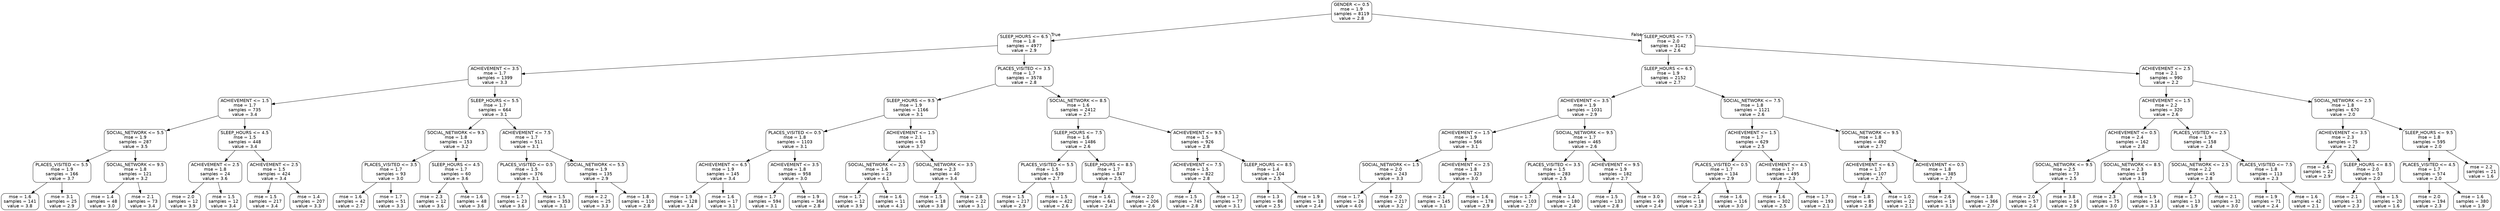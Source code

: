 digraph Tree {
node [shape=box, style="rounded", color="black", fontname=helvetica] ;
edge [fontname=helvetica] ;
0 [label="GENDER <= 0.5\nmse = 1.9\nsamples = 8119\nvalue = 2.8"] ;
1 [label="SLEEP_HOURS <= 6.5\nmse = 1.8\nsamples = 4977\nvalue = 2.9"] ;
0 -> 1 [labeldistance=2.5, labelangle=45, headlabel="True"] ;
2 [label="ACHIEVEMENT <= 3.5\nmse = 1.7\nsamples = 1399\nvalue = 3.3"] ;
1 -> 2 ;
3 [label="ACHIEVEMENT <= 1.5\nmse = 1.7\nsamples = 735\nvalue = 3.4"] ;
2 -> 3 ;
4 [label="SOCIAL_NETWORK <= 5.5\nmse = 1.9\nsamples = 287\nvalue = 3.5"] ;
3 -> 4 ;
5 [label="PLACES_VISITED <= 5.5\nmse = 1.9\nsamples = 166\nvalue = 3.7"] ;
4 -> 5 ;
6 [label="mse = 1.6\nsamples = 141\nvalue = 3.8"] ;
5 -> 6 ;
7 [label="mse = 3.1\nsamples = 25\nvalue = 2.9"] ;
5 -> 7 ;
8 [label="SOCIAL_NETWORK <= 9.5\nmse = 1.8\nsamples = 121\nvalue = 3.2"] ;
4 -> 8 ;
9 [label="mse = 1.4\nsamples = 48\nvalue = 3.0"] ;
8 -> 9 ;
10 [label="mse = 2.1\nsamples = 73\nvalue = 3.4"] ;
8 -> 10 ;
11 [label="SLEEP_HOURS <= 4.5\nmse = 1.5\nsamples = 448\nvalue = 3.4"] ;
3 -> 11 ;
12 [label="ACHIEVEMENT <= 2.5\nmse = 1.8\nsamples = 24\nvalue = 3.6"] ;
11 -> 12 ;
13 [label="mse = 2.0\nsamples = 12\nvalue = 3.9"] ;
12 -> 13 ;
14 [label="mse = 1.5\nsamples = 12\nvalue = 3.4"] ;
12 -> 14 ;
15 [label="ACHIEVEMENT <= 2.5\nmse = 1.5\nsamples = 424\nvalue = 3.4"] ;
11 -> 15 ;
16 [label="mse = 1.5\nsamples = 217\nvalue = 3.4"] ;
15 -> 16 ;
17 [label="mse = 1.4\nsamples = 207\nvalue = 3.3"] ;
15 -> 17 ;
18 [label="SLEEP_HOURS <= 5.5\nmse = 1.7\nsamples = 664\nvalue = 3.1"] ;
2 -> 18 ;
19 [label="SOCIAL_NETWORK <= 9.5\nmse = 1.8\nsamples = 153\nvalue = 3.2"] ;
18 -> 19 ;
20 [label="PLACES_VISITED <= 3.5\nmse = 1.7\nsamples = 93\nvalue = 3.0"] ;
19 -> 20 ;
21 [label="mse = 1.6\nsamples = 42\nvalue = 2.7"] ;
20 -> 21 ;
22 [label="mse = 1.7\nsamples = 51\nvalue = 3.3"] ;
20 -> 22 ;
23 [label="SLEEP_HOURS <= 4.5\nmse = 1.7\nsamples = 60\nvalue = 3.6"] ;
19 -> 23 ;
24 [label="mse = 2.3\nsamples = 12\nvalue = 3.6"] ;
23 -> 24 ;
25 [label="mse = 1.6\nsamples = 48\nvalue = 3.6"] ;
23 -> 25 ;
26 [label="ACHIEVEMENT <= 7.5\nmse = 1.7\nsamples = 511\nvalue = 3.1"] ;
18 -> 26 ;
27 [label="PLACES_VISITED <= 0.5\nmse = 1.5\nsamples = 376\nvalue = 3.1"] ;
26 -> 27 ;
28 [label="mse = 1.7\nsamples = 23\nvalue = 3.6"] ;
27 -> 28 ;
29 [label="mse = 1.5\nsamples = 353\nvalue = 3.1"] ;
27 -> 29 ;
30 [label="SOCIAL_NETWORK <= 5.5\nmse = 1.9\nsamples = 135\nvalue = 2.9"] ;
26 -> 30 ;
31 [label="mse = 2.2\nsamples = 25\nvalue = 3.3"] ;
30 -> 31 ;
32 [label="mse = 1.8\nsamples = 110\nvalue = 2.8"] ;
30 -> 32 ;
33 [label="PLACES_VISITED <= 3.5\nmse = 1.7\nsamples = 3578\nvalue = 2.8"] ;
1 -> 33 ;
34 [label="SLEEP_HOURS <= 9.5\nmse = 1.9\nsamples = 1166\nvalue = 3.1"] ;
33 -> 34 ;
35 [label="PLACES_VISITED <= 0.5\nmse = 1.8\nsamples = 1103\nvalue = 3.1"] ;
34 -> 35 ;
36 [label="ACHIEVEMENT <= 6.5\nmse = 1.9\nsamples = 145\nvalue = 3.4"] ;
35 -> 36 ;
37 [label="mse = 1.9\nsamples = 128\nvalue = 3.4"] ;
36 -> 37 ;
38 [label="mse = 1.6\nsamples = 17\nvalue = 3.1"] ;
36 -> 38 ;
39 [label="ACHIEVEMENT <= 3.5\nmse = 1.8\nsamples = 958\nvalue = 3.0"] ;
35 -> 39 ;
40 [label="mse = 1.7\nsamples = 594\nvalue = 3.1"] ;
39 -> 40 ;
41 [label="mse = 1.9\nsamples = 364\nvalue = 2.8"] ;
39 -> 41 ;
42 [label="ACHIEVEMENT <= 1.5\nmse = 2.1\nsamples = 63\nvalue = 3.7"] ;
34 -> 42 ;
43 [label="SOCIAL_NETWORK <= 2.5\nmse = 1.6\nsamples = 23\nvalue = 4.1"] ;
42 -> 43 ;
44 [label="mse = 1.7\nsamples = 12\nvalue = 3.9"] ;
43 -> 44 ;
45 [label="mse = 1.6\nsamples = 11\nvalue = 4.3"] ;
43 -> 45 ;
46 [label="SOCIAL_NETWORK <= 3.5\nmse = 2.3\nsamples = 40\nvalue = 3.4"] ;
42 -> 46 ;
47 [label="mse = 1.5\nsamples = 18\nvalue = 3.8"] ;
46 -> 47 ;
48 [label="mse = 2.8\nsamples = 22\nvalue = 3.1"] ;
46 -> 48 ;
49 [label="SOCIAL_NETWORK <= 8.5\nmse = 1.6\nsamples = 2412\nvalue = 2.7"] ;
33 -> 49 ;
50 [label="SLEEP_HOURS <= 7.5\nmse = 1.6\nsamples = 1486\nvalue = 2.6"] ;
49 -> 50 ;
51 [label="PLACES_VISITED <= 5.5\nmse = 1.5\nsamples = 639\nvalue = 2.7"] ;
50 -> 51 ;
52 [label="mse = 1.5\nsamples = 217\nvalue = 2.9"] ;
51 -> 52 ;
53 [label="mse = 1.5\nsamples = 422\nvalue = 2.6"] ;
51 -> 53 ;
54 [label="SLEEP_HOURS <= 8.5\nmse = 1.7\nsamples = 847\nvalue = 2.5"] ;
50 -> 54 ;
55 [label="mse = 1.6\nsamples = 641\nvalue = 2.4"] ;
54 -> 55 ;
56 [label="mse = 2.0\nsamples = 206\nvalue = 2.6"] ;
54 -> 56 ;
57 [label="ACHIEVEMENT <= 9.5\nmse = 1.5\nsamples = 926\nvalue = 2.8"] ;
49 -> 57 ;
58 [label="ACHIEVEMENT <= 7.5\nmse = 1.5\nsamples = 822\nvalue = 2.8"] ;
57 -> 58 ;
59 [label="mse = 1.5\nsamples = 745\nvalue = 2.8"] ;
58 -> 59 ;
60 [label="mse = 1.2\nsamples = 77\nvalue = 3.1"] ;
58 -> 60 ;
61 [label="SLEEP_HOURS <= 8.5\nmse = 1.4\nsamples = 104\nvalue = 2.5"] ;
57 -> 61 ;
62 [label="mse = 1.3\nsamples = 86\nvalue = 2.5"] ;
61 -> 62 ;
63 [label="mse = 1.9\nsamples = 18\nvalue = 2.4"] ;
61 -> 63 ;
64 [label="SLEEP_HOURS <= 7.5\nmse = 2.0\nsamples = 3142\nvalue = 2.6"] ;
0 -> 64 [labeldistance=2.5, labelangle=-45, headlabel="False"] ;
65 [label="SLEEP_HOURS <= 6.5\nmse = 1.9\nsamples = 2152\nvalue = 2.7"] ;
64 -> 65 ;
66 [label="ACHIEVEMENT <= 3.5\nmse = 1.9\nsamples = 1031\nvalue = 2.9"] ;
65 -> 66 ;
67 [label="ACHIEVEMENT <= 1.5\nmse = 1.9\nsamples = 566\nvalue = 3.1"] ;
66 -> 67 ;
68 [label="SOCIAL_NETWORK <= 1.5\nmse = 2.0\nsamples = 243\nvalue = 3.3"] ;
67 -> 68 ;
69 [label="mse = 1.7\nsamples = 26\nvalue = 4.0"] ;
68 -> 69 ;
70 [label="mse = 2.0\nsamples = 217\nvalue = 3.2"] ;
68 -> 70 ;
71 [label="ACHIEVEMENT <= 2.5\nmse = 1.8\nsamples = 323\nvalue = 3.0"] ;
67 -> 71 ;
72 [label="mse = 2.1\nsamples = 145\nvalue = 3.1"] ;
71 -> 72 ;
73 [label="mse = 1.6\nsamples = 178\nvalue = 2.9"] ;
71 -> 73 ;
74 [label="SOCIAL_NETWORK <= 9.5\nmse = 1.7\nsamples = 465\nvalue = 2.6"] ;
66 -> 74 ;
75 [label="PLACES_VISITED <= 3.5\nmse = 1.5\nsamples = 283\nvalue = 2.5"] ;
74 -> 75 ;
76 [label="mse = 1.7\nsamples = 103\nvalue = 2.7"] ;
75 -> 76 ;
77 [label="mse = 1.4\nsamples = 180\nvalue = 2.4"] ;
75 -> 77 ;
78 [label="ACHIEVEMENT <= 9.5\nmse = 1.9\nsamples = 182\nvalue = 2.7"] ;
74 -> 78 ;
79 [label="mse = 1.5\nsamples = 133\nvalue = 2.8"] ;
78 -> 79 ;
80 [label="mse = 3.0\nsamples = 49\nvalue = 2.4"] ;
78 -> 80 ;
81 [label="SOCIAL_NETWORK <= 7.5\nmse = 1.8\nsamples = 1121\nvalue = 2.6"] ;
65 -> 81 ;
82 [label="ACHIEVEMENT <= 1.5\nmse = 1.7\nsamples = 629\nvalue = 2.5"] ;
81 -> 82 ;
83 [label="PLACES_VISITED <= 0.5\nmse = 1.7\nsamples = 134\nvalue = 2.9"] ;
82 -> 83 ;
84 [label="mse = 2.1\nsamples = 18\nvalue = 2.3"] ;
83 -> 84 ;
85 [label="mse = 1.6\nsamples = 116\nvalue = 3.0"] ;
83 -> 85 ;
86 [label="ACHIEVEMENT <= 4.5\nmse = 1.7\nsamples = 495\nvalue = 2.3"] ;
82 -> 86 ;
87 [label="mse = 1.6\nsamples = 302\nvalue = 2.5"] ;
86 -> 87 ;
88 [label="mse = 1.7\nsamples = 193\nvalue = 2.1"] ;
86 -> 88 ;
89 [label="SOCIAL_NETWORK <= 9.5\nmse = 1.8\nsamples = 492\nvalue = 2.7"] ;
81 -> 89 ;
90 [label="ACHIEVEMENT <= 6.5\nmse = 1.7\nsamples = 107\nvalue = 2.7"] ;
89 -> 90 ;
91 [label="mse = 1.8\nsamples = 85\nvalue = 2.8"] ;
90 -> 91 ;
92 [label="mse = 1.0\nsamples = 22\nvalue = 2.1"] ;
90 -> 92 ;
93 [label="ACHIEVEMENT <= 0.5\nmse = 1.8\nsamples = 385\nvalue = 2.7"] ;
89 -> 93 ;
94 [label="mse = 2.6\nsamples = 19\nvalue = 3.1"] ;
93 -> 94 ;
95 [label="mse = 1.8\nsamples = 366\nvalue = 2.7"] ;
93 -> 95 ;
96 [label="ACHIEVEMENT <= 2.5\nmse = 2.1\nsamples = 990\nvalue = 2.2"] ;
64 -> 96 ;
97 [label="ACHIEVEMENT <= 1.5\nmse = 2.2\nsamples = 320\nvalue = 2.6"] ;
96 -> 97 ;
98 [label="ACHIEVEMENT <= 0.5\nmse = 2.4\nsamples = 162\nvalue = 2.8"] ;
97 -> 98 ;
99 [label="SOCIAL_NETWORK <= 9.5\nmse = 2.5\nsamples = 73\nvalue = 2.5"] ;
98 -> 99 ;
100 [label="mse = 2.0\nsamples = 57\nvalue = 2.4"] ;
99 -> 100 ;
101 [label="mse = 3.8\nsamples = 16\nvalue = 2.9"] ;
99 -> 101 ;
102 [label="SOCIAL_NETWORK <= 8.5\nmse = 2.3\nsamples = 89\nvalue = 3.1"] ;
98 -> 102 ;
103 [label="mse = 2.3\nsamples = 75\nvalue = 3.0"] ;
102 -> 103 ;
104 [label="mse = 1.9\nsamples = 14\nvalue = 3.3"] ;
102 -> 104 ;
105 [label="PLACES_VISITED <= 2.5\nmse = 1.9\nsamples = 158\nvalue = 2.4"] ;
97 -> 105 ;
106 [label="SOCIAL_NETWORK <= 2.5\nmse = 2.2\nsamples = 45\nvalue = 2.8"] ;
105 -> 106 ;
107 [label="mse = 1.7\nsamples = 13\nvalue = 1.9"] ;
106 -> 107 ;
108 [label="mse = 2.1\nsamples = 32\nvalue = 3.0"] ;
106 -> 108 ;
109 [label="PLACES_VISITED <= 7.5\nmse = 1.8\nsamples = 113\nvalue = 2.3"] ;
105 -> 109 ;
110 [label="mse = 1.9\nsamples = 71\nvalue = 2.4"] ;
109 -> 110 ;
111 [label="mse = 1.6\nsamples = 42\nvalue = 2.1"] ;
109 -> 111 ;
112 [label="SOCIAL_NETWORK <= 2.5\nmse = 1.8\nsamples = 670\nvalue = 2.0"] ;
96 -> 112 ;
113 [label="ACHIEVEMENT <= 3.5\nmse = 2.3\nsamples = 75\nvalue = 2.2"] ;
112 -> 113 ;
114 [label="mse = 2.6\nsamples = 22\nvalue = 2.9"] ;
113 -> 114 ;
115 [label="SLEEP_HOURS <= 8.5\nmse = 2.0\nsamples = 53\nvalue = 2.0"] ;
113 -> 115 ;
116 [label="mse = 2.1\nsamples = 33\nvalue = 2.3"] ;
115 -> 116 ;
117 [label="mse = 1.5\nsamples = 20\nvalue = 1.6"] ;
115 -> 117 ;
118 [label="SLEEP_HOURS <= 9.5\nmse = 1.8\nsamples = 595\nvalue = 2.0"] ;
112 -> 118 ;
119 [label="PLACES_VISITED <= 4.5\nmse = 1.7\nsamples = 574\nvalue = 2.0"] ;
118 -> 119 ;
120 [label="mse = 2.0\nsamples = 194\nvalue = 2.3"] ;
119 -> 120 ;
121 [label="mse = 1.6\nsamples = 380\nvalue = 1.9"] ;
119 -> 121 ;
122 [label="mse = 2.2\nsamples = 21\nvalue = 1.6"] ;
118 -> 122 ;
}